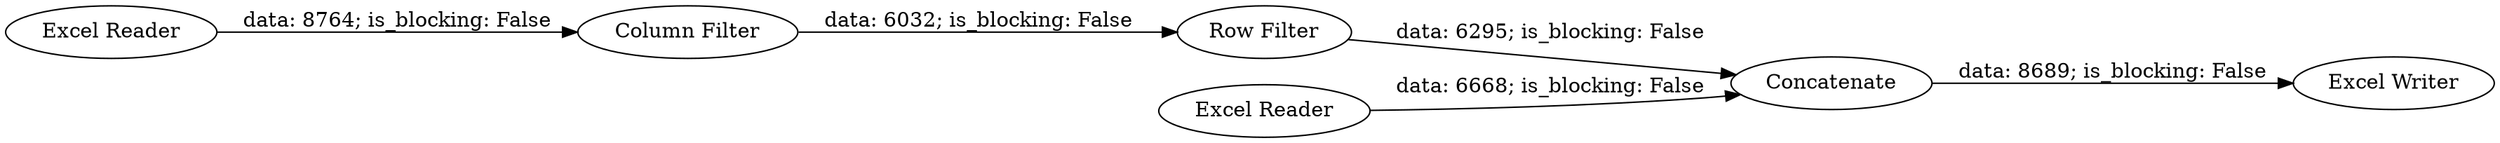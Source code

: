digraph {
	"-1351727261979587398_235" [label=Concatenate]
	"-1351727261979587398_239" [label="Row Filter"]
	"-1351727261979587398_236" [label="Column Filter"]
	"-1351727261979587398_234" [label="Excel Reader"]
	"-1351727261979587398_237" [label="Excel Reader"]
	"-1351727261979587398_238" [label="Excel Writer"]
	"-1351727261979587398_234" -> "-1351727261979587398_236" [label="data: 8764; is_blocking: False"]
	"-1351727261979587398_237" -> "-1351727261979587398_235" [label="data: 6668; is_blocking: False"]
	"-1351727261979587398_239" -> "-1351727261979587398_235" [label="data: 6295; is_blocking: False"]
	"-1351727261979587398_235" -> "-1351727261979587398_238" [label="data: 8689; is_blocking: False"]
	"-1351727261979587398_236" -> "-1351727261979587398_239" [label="data: 6032; is_blocking: False"]
	rankdir=LR
}
